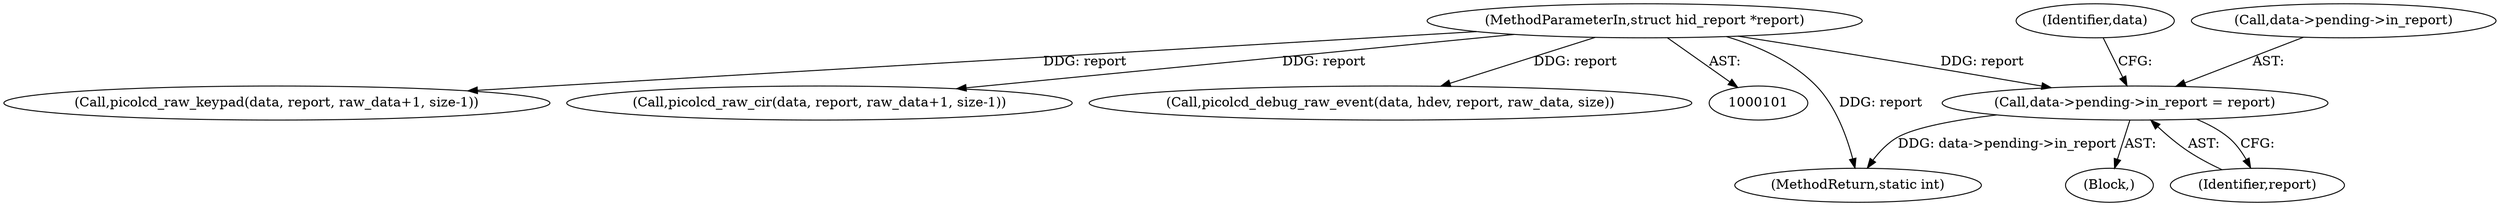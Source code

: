 digraph "0_linux_844817e47eef14141cf59b8d5ac08dd11c0a9189@pointer" {
"1000208" [label="(Call,data->pending->in_report = report)"];
"1000103" [label="(MethodParameterIn,struct hid_report *report)"];
"1000214" [label="(Identifier,report)"];
"1000208" [label="(Call,data->pending->in_report = report)"];
"1000219" [label="(Identifier,data)"];
"1000186" [label="(Block,)"];
"1000236" [label="(MethodReturn,static int)"];
"1000209" [label="(Call,data->pending->in_report)"];
"1000146" [label="(Call,picolcd_raw_keypad(data, report, raw_data+1, size-1))"];
"1000103" [label="(MethodParameterIn,struct hid_report *report)"];
"1000165" [label="(Call,picolcd_raw_cir(data, report, raw_data+1, size-1))"];
"1000228" [label="(Call,picolcd_debug_raw_event(data, hdev, report, raw_data, size))"];
"1000208" -> "1000186"  [label="AST: "];
"1000208" -> "1000214"  [label="CFG: "];
"1000209" -> "1000208"  [label="AST: "];
"1000214" -> "1000208"  [label="AST: "];
"1000219" -> "1000208"  [label="CFG: "];
"1000208" -> "1000236"  [label="DDG: data->pending->in_report"];
"1000103" -> "1000208"  [label="DDG: report"];
"1000103" -> "1000101"  [label="AST: "];
"1000103" -> "1000236"  [label="DDG: report"];
"1000103" -> "1000146"  [label="DDG: report"];
"1000103" -> "1000165"  [label="DDG: report"];
"1000103" -> "1000228"  [label="DDG: report"];
}
